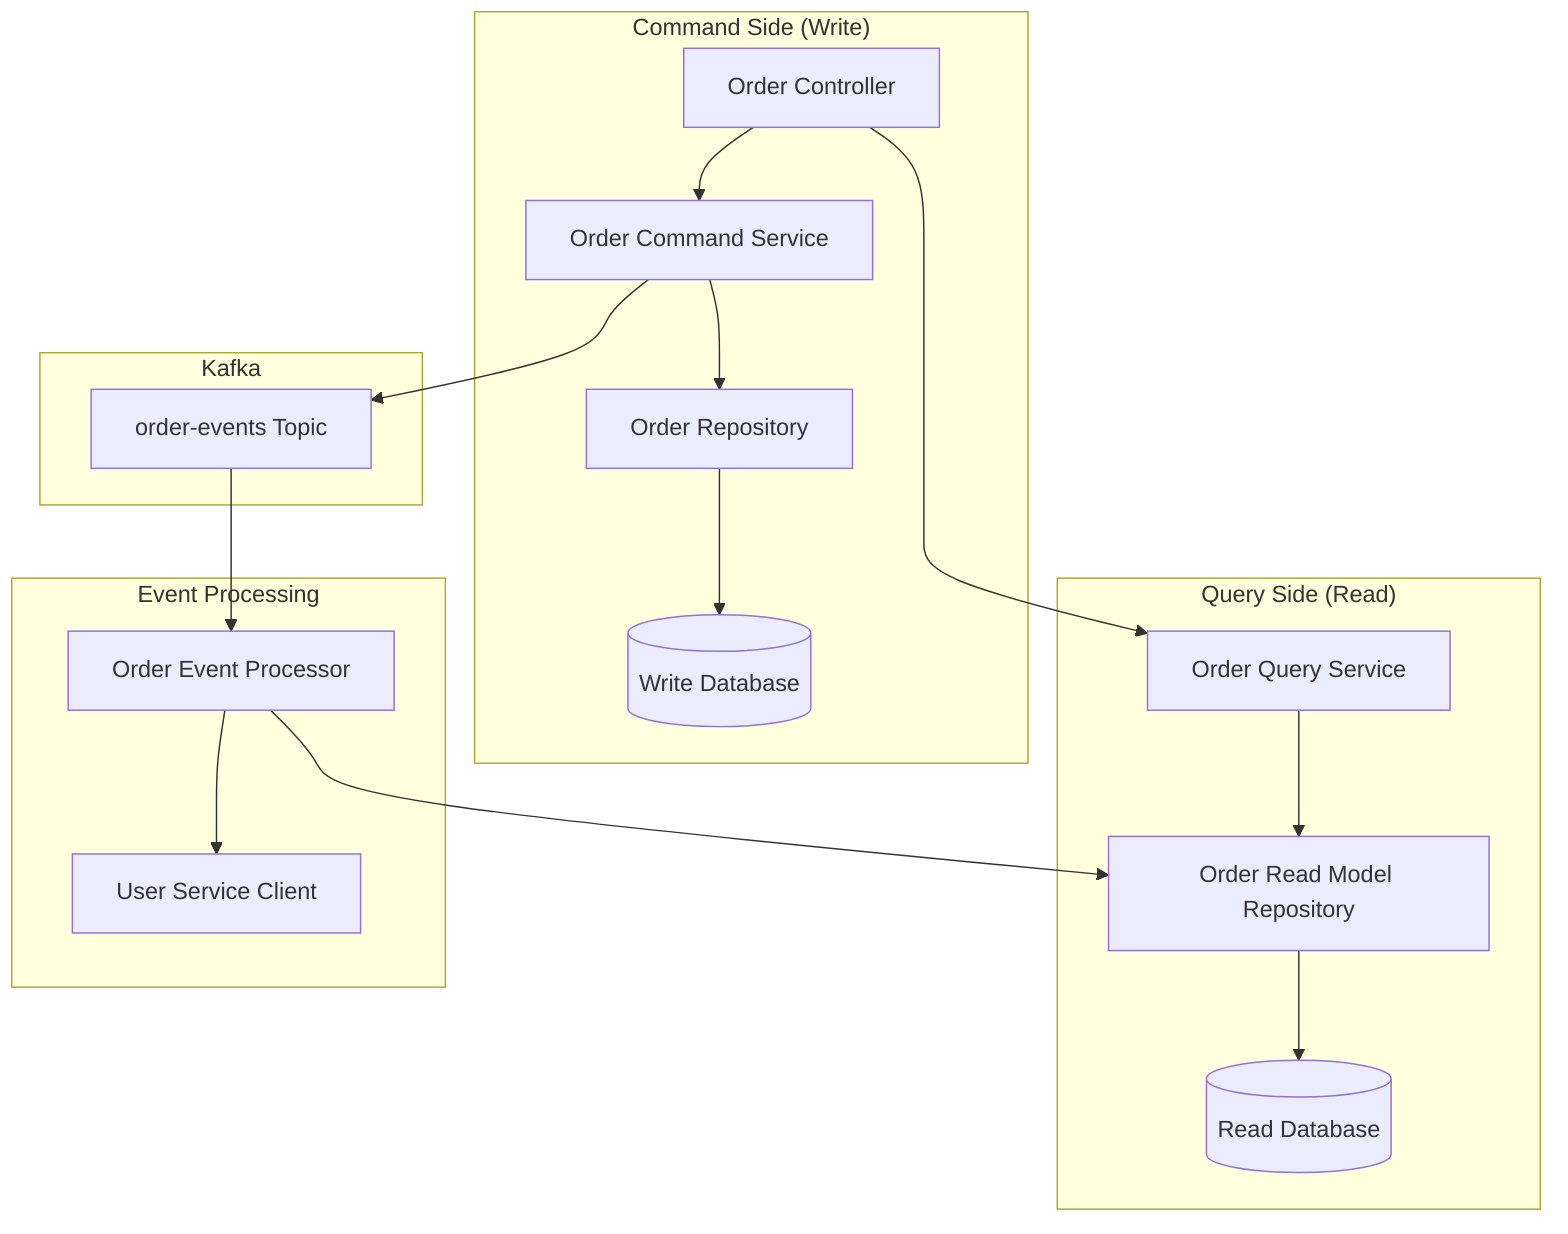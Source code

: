 %% CQRS Pattern in Order Service
graph TB
    subgraph "Command Side (Write)"
        OrderController[Order Controller]
        OrderCommandService[Order Command Service]
        OrderRepository[Order Repository]
        WriteDB[(Write Database)]
    end
    
    subgraph "Query Side (Read)"
        OrderQueryService[Order Query Service]
        OrderReadModelRepository[Order Read Model Repository]
        ReadDB[(Read Database)]
    end
    
    subgraph "Event Processing"
        OrderEventProcessor[Order Event Processor]
        UserServiceClient[User Service Client]
    end
    
    subgraph "Kafka"
        OrderEvents[order-events Topic]
    end
    
    OrderController --> OrderCommandService
    OrderCommandService --> OrderRepository
    OrderRepository --> WriteDB
    OrderCommandService --> OrderEvents
    
    OrderController --> OrderQueryService
    OrderQueryService --> OrderReadModelRepository
    OrderReadModelRepository --> ReadDB
    
    OrderEvents --> OrderEventProcessor
    OrderEventProcessor --> UserServiceClient
    OrderEventProcessor --> OrderReadModelRepository